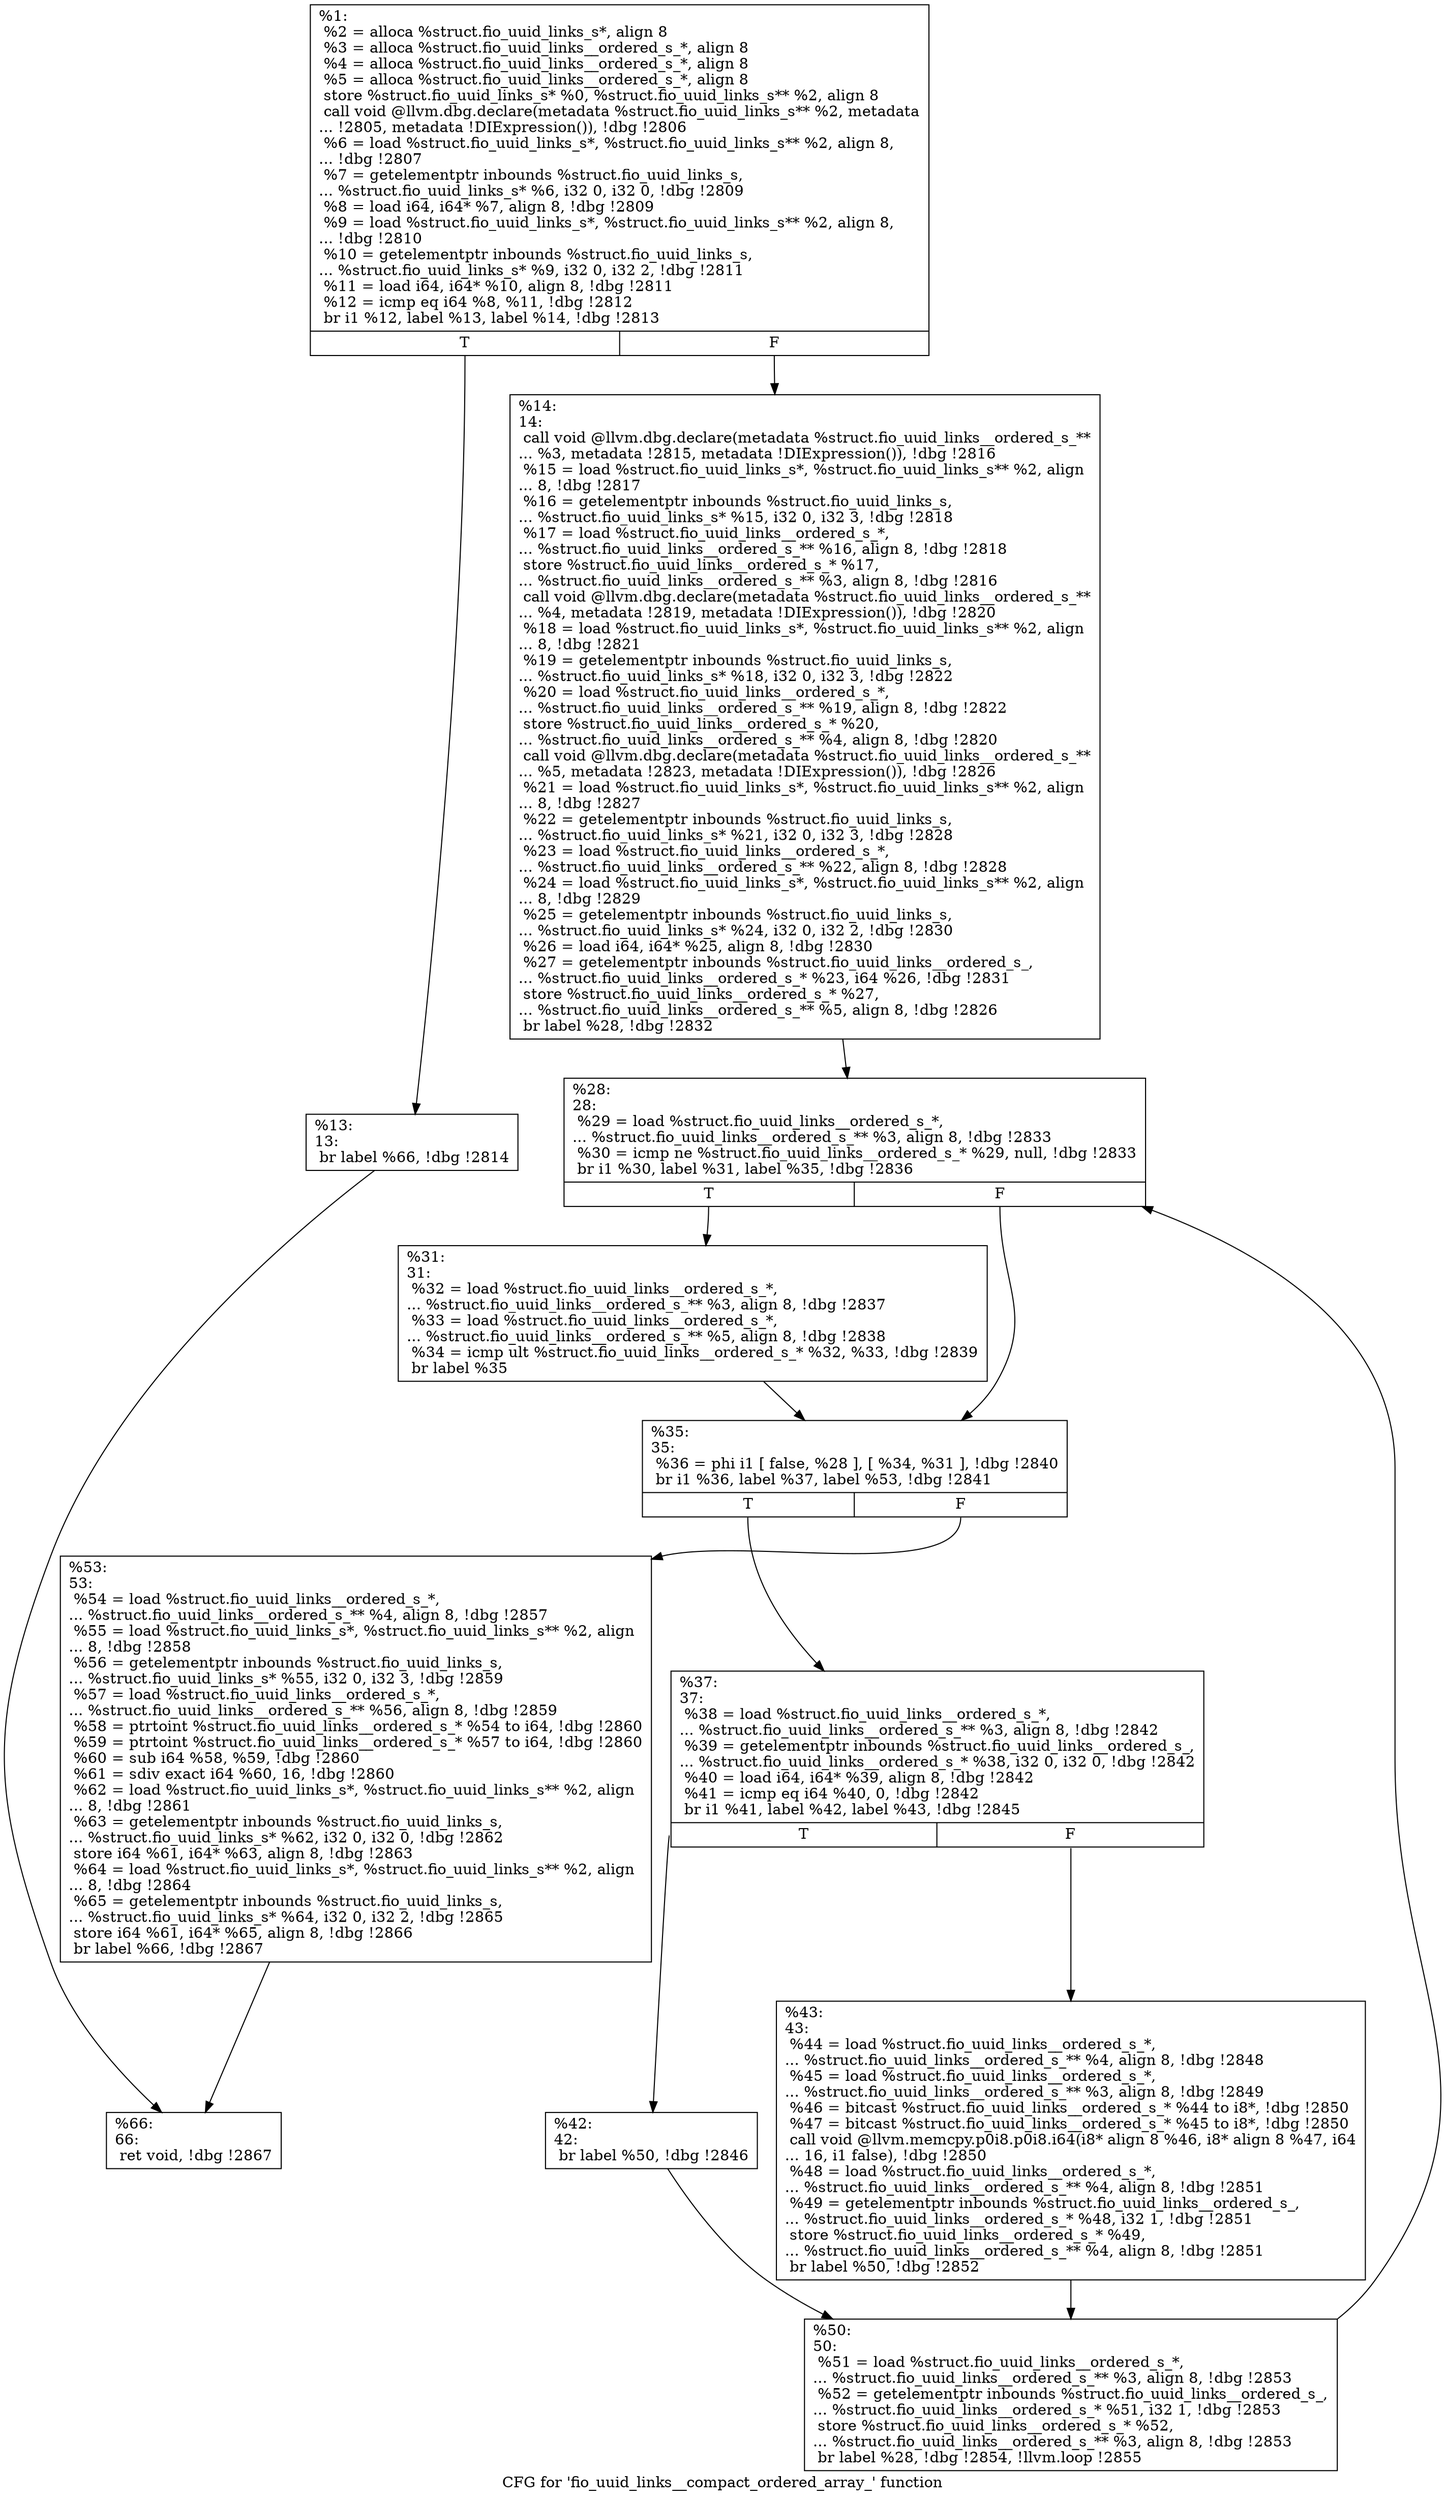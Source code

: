 digraph "CFG for 'fio_uuid_links__compact_ordered_array_' function" {
	label="CFG for 'fio_uuid_links__compact_ordered_array_' function";

	Node0x5568516d5850 [shape=record,label="{%1:\l  %2 = alloca %struct.fio_uuid_links_s*, align 8\l  %3 = alloca %struct.fio_uuid_links__ordered_s_*, align 8\l  %4 = alloca %struct.fio_uuid_links__ordered_s_*, align 8\l  %5 = alloca %struct.fio_uuid_links__ordered_s_*, align 8\l  store %struct.fio_uuid_links_s* %0, %struct.fio_uuid_links_s** %2, align 8\l  call void @llvm.dbg.declare(metadata %struct.fio_uuid_links_s** %2, metadata\l... !2805, metadata !DIExpression()), !dbg !2806\l  %6 = load %struct.fio_uuid_links_s*, %struct.fio_uuid_links_s** %2, align 8,\l... !dbg !2807\l  %7 = getelementptr inbounds %struct.fio_uuid_links_s,\l... %struct.fio_uuid_links_s* %6, i32 0, i32 0, !dbg !2809\l  %8 = load i64, i64* %7, align 8, !dbg !2809\l  %9 = load %struct.fio_uuid_links_s*, %struct.fio_uuid_links_s** %2, align 8,\l... !dbg !2810\l  %10 = getelementptr inbounds %struct.fio_uuid_links_s,\l... %struct.fio_uuid_links_s* %9, i32 0, i32 2, !dbg !2811\l  %11 = load i64, i64* %10, align 8, !dbg !2811\l  %12 = icmp eq i64 %8, %11, !dbg !2812\l  br i1 %12, label %13, label %14, !dbg !2813\l|{<s0>T|<s1>F}}"];
	Node0x5568516d5850:s0 -> Node0x5568516d5940;
	Node0x5568516d5850:s1 -> Node0x5568516d5990;
	Node0x5568516d5940 [shape=record,label="{%13:\l13:                                               \l  br label %66, !dbg !2814\l}"];
	Node0x5568516d5940 -> Node0x5568516d5c60;
	Node0x5568516d5990 [shape=record,label="{%14:\l14:                                               \l  call void @llvm.dbg.declare(metadata %struct.fio_uuid_links__ordered_s_**\l... %3, metadata !2815, metadata !DIExpression()), !dbg !2816\l  %15 = load %struct.fio_uuid_links_s*, %struct.fio_uuid_links_s** %2, align\l... 8, !dbg !2817\l  %16 = getelementptr inbounds %struct.fio_uuid_links_s,\l... %struct.fio_uuid_links_s* %15, i32 0, i32 3, !dbg !2818\l  %17 = load %struct.fio_uuid_links__ordered_s_*,\l... %struct.fio_uuid_links__ordered_s_** %16, align 8, !dbg !2818\l  store %struct.fio_uuid_links__ordered_s_* %17,\l... %struct.fio_uuid_links__ordered_s_** %3, align 8, !dbg !2816\l  call void @llvm.dbg.declare(metadata %struct.fio_uuid_links__ordered_s_**\l... %4, metadata !2819, metadata !DIExpression()), !dbg !2820\l  %18 = load %struct.fio_uuid_links_s*, %struct.fio_uuid_links_s** %2, align\l... 8, !dbg !2821\l  %19 = getelementptr inbounds %struct.fio_uuid_links_s,\l... %struct.fio_uuid_links_s* %18, i32 0, i32 3, !dbg !2822\l  %20 = load %struct.fio_uuid_links__ordered_s_*,\l... %struct.fio_uuid_links__ordered_s_** %19, align 8, !dbg !2822\l  store %struct.fio_uuid_links__ordered_s_* %20,\l... %struct.fio_uuid_links__ordered_s_** %4, align 8, !dbg !2820\l  call void @llvm.dbg.declare(metadata %struct.fio_uuid_links__ordered_s_**\l... %5, metadata !2823, metadata !DIExpression()), !dbg !2826\l  %21 = load %struct.fio_uuid_links_s*, %struct.fio_uuid_links_s** %2, align\l... 8, !dbg !2827\l  %22 = getelementptr inbounds %struct.fio_uuid_links_s,\l... %struct.fio_uuid_links_s* %21, i32 0, i32 3, !dbg !2828\l  %23 = load %struct.fio_uuid_links__ordered_s_*,\l... %struct.fio_uuid_links__ordered_s_** %22, align 8, !dbg !2828\l  %24 = load %struct.fio_uuid_links_s*, %struct.fio_uuid_links_s** %2, align\l... 8, !dbg !2829\l  %25 = getelementptr inbounds %struct.fio_uuid_links_s,\l... %struct.fio_uuid_links_s* %24, i32 0, i32 2, !dbg !2830\l  %26 = load i64, i64* %25, align 8, !dbg !2830\l  %27 = getelementptr inbounds %struct.fio_uuid_links__ordered_s_,\l... %struct.fio_uuid_links__ordered_s_* %23, i64 %26, !dbg !2831\l  store %struct.fio_uuid_links__ordered_s_* %27,\l... %struct.fio_uuid_links__ordered_s_** %5, align 8, !dbg !2826\l  br label %28, !dbg !2832\l}"];
	Node0x5568516d5990 -> Node0x5568516d59e0;
	Node0x5568516d59e0 [shape=record,label="{%28:\l28:                                               \l  %29 = load %struct.fio_uuid_links__ordered_s_*,\l... %struct.fio_uuid_links__ordered_s_** %3, align 8, !dbg !2833\l  %30 = icmp ne %struct.fio_uuid_links__ordered_s_* %29, null, !dbg !2833\l  br i1 %30, label %31, label %35, !dbg !2836\l|{<s0>T|<s1>F}}"];
	Node0x5568516d59e0:s0 -> Node0x5568516d5a30;
	Node0x5568516d59e0:s1 -> Node0x5568516d5a80;
	Node0x5568516d5a30 [shape=record,label="{%31:\l31:                                               \l  %32 = load %struct.fio_uuid_links__ordered_s_*,\l... %struct.fio_uuid_links__ordered_s_** %3, align 8, !dbg !2837\l  %33 = load %struct.fio_uuid_links__ordered_s_*,\l... %struct.fio_uuid_links__ordered_s_** %5, align 8, !dbg !2838\l  %34 = icmp ult %struct.fio_uuid_links__ordered_s_* %32, %33, !dbg !2839\l  br label %35\l}"];
	Node0x5568516d5a30 -> Node0x5568516d5a80;
	Node0x5568516d5a80 [shape=record,label="{%35:\l35:                                               \l  %36 = phi i1 [ false, %28 ], [ %34, %31 ], !dbg !2840\l  br i1 %36, label %37, label %53, !dbg !2841\l|{<s0>T|<s1>F}}"];
	Node0x5568516d5a80:s0 -> Node0x5568516d5ad0;
	Node0x5568516d5a80:s1 -> Node0x5568516d5c10;
	Node0x5568516d5ad0 [shape=record,label="{%37:\l37:                                               \l  %38 = load %struct.fio_uuid_links__ordered_s_*,\l... %struct.fio_uuid_links__ordered_s_** %3, align 8, !dbg !2842\l  %39 = getelementptr inbounds %struct.fio_uuid_links__ordered_s_,\l... %struct.fio_uuid_links__ordered_s_* %38, i32 0, i32 0, !dbg !2842\l  %40 = load i64, i64* %39, align 8, !dbg !2842\l  %41 = icmp eq i64 %40, 0, !dbg !2842\l  br i1 %41, label %42, label %43, !dbg !2845\l|{<s0>T|<s1>F}}"];
	Node0x5568516d5ad0:s0 -> Node0x5568516d5b20;
	Node0x5568516d5ad0:s1 -> Node0x5568516d5b70;
	Node0x5568516d5b20 [shape=record,label="{%42:\l42:                                               \l  br label %50, !dbg !2846\l}"];
	Node0x5568516d5b20 -> Node0x5568516d5bc0;
	Node0x5568516d5b70 [shape=record,label="{%43:\l43:                                               \l  %44 = load %struct.fio_uuid_links__ordered_s_*,\l... %struct.fio_uuid_links__ordered_s_** %4, align 8, !dbg !2848\l  %45 = load %struct.fio_uuid_links__ordered_s_*,\l... %struct.fio_uuid_links__ordered_s_** %3, align 8, !dbg !2849\l  %46 = bitcast %struct.fio_uuid_links__ordered_s_* %44 to i8*, !dbg !2850\l  %47 = bitcast %struct.fio_uuid_links__ordered_s_* %45 to i8*, !dbg !2850\l  call void @llvm.memcpy.p0i8.p0i8.i64(i8* align 8 %46, i8* align 8 %47, i64\l... 16, i1 false), !dbg !2850\l  %48 = load %struct.fio_uuid_links__ordered_s_*,\l... %struct.fio_uuid_links__ordered_s_** %4, align 8, !dbg !2851\l  %49 = getelementptr inbounds %struct.fio_uuid_links__ordered_s_,\l... %struct.fio_uuid_links__ordered_s_* %48, i32 1, !dbg !2851\l  store %struct.fio_uuid_links__ordered_s_* %49,\l... %struct.fio_uuid_links__ordered_s_** %4, align 8, !dbg !2851\l  br label %50, !dbg !2852\l}"];
	Node0x5568516d5b70 -> Node0x5568516d5bc0;
	Node0x5568516d5bc0 [shape=record,label="{%50:\l50:                                               \l  %51 = load %struct.fio_uuid_links__ordered_s_*,\l... %struct.fio_uuid_links__ordered_s_** %3, align 8, !dbg !2853\l  %52 = getelementptr inbounds %struct.fio_uuid_links__ordered_s_,\l... %struct.fio_uuid_links__ordered_s_* %51, i32 1, !dbg !2853\l  store %struct.fio_uuid_links__ordered_s_* %52,\l... %struct.fio_uuid_links__ordered_s_** %3, align 8, !dbg !2853\l  br label %28, !dbg !2854, !llvm.loop !2855\l}"];
	Node0x5568516d5bc0 -> Node0x5568516d59e0;
	Node0x5568516d5c10 [shape=record,label="{%53:\l53:                                               \l  %54 = load %struct.fio_uuid_links__ordered_s_*,\l... %struct.fio_uuid_links__ordered_s_** %4, align 8, !dbg !2857\l  %55 = load %struct.fio_uuid_links_s*, %struct.fio_uuid_links_s** %2, align\l... 8, !dbg !2858\l  %56 = getelementptr inbounds %struct.fio_uuid_links_s,\l... %struct.fio_uuid_links_s* %55, i32 0, i32 3, !dbg !2859\l  %57 = load %struct.fio_uuid_links__ordered_s_*,\l... %struct.fio_uuid_links__ordered_s_** %56, align 8, !dbg !2859\l  %58 = ptrtoint %struct.fio_uuid_links__ordered_s_* %54 to i64, !dbg !2860\l  %59 = ptrtoint %struct.fio_uuid_links__ordered_s_* %57 to i64, !dbg !2860\l  %60 = sub i64 %58, %59, !dbg !2860\l  %61 = sdiv exact i64 %60, 16, !dbg !2860\l  %62 = load %struct.fio_uuid_links_s*, %struct.fio_uuid_links_s** %2, align\l... 8, !dbg !2861\l  %63 = getelementptr inbounds %struct.fio_uuid_links_s,\l... %struct.fio_uuid_links_s* %62, i32 0, i32 0, !dbg !2862\l  store i64 %61, i64* %63, align 8, !dbg !2863\l  %64 = load %struct.fio_uuid_links_s*, %struct.fio_uuid_links_s** %2, align\l... 8, !dbg !2864\l  %65 = getelementptr inbounds %struct.fio_uuid_links_s,\l... %struct.fio_uuid_links_s* %64, i32 0, i32 2, !dbg !2865\l  store i64 %61, i64* %65, align 8, !dbg !2866\l  br label %66, !dbg !2867\l}"];
	Node0x5568516d5c10 -> Node0x5568516d5c60;
	Node0x5568516d5c60 [shape=record,label="{%66:\l66:                                               \l  ret void, !dbg !2867\l}"];
}
